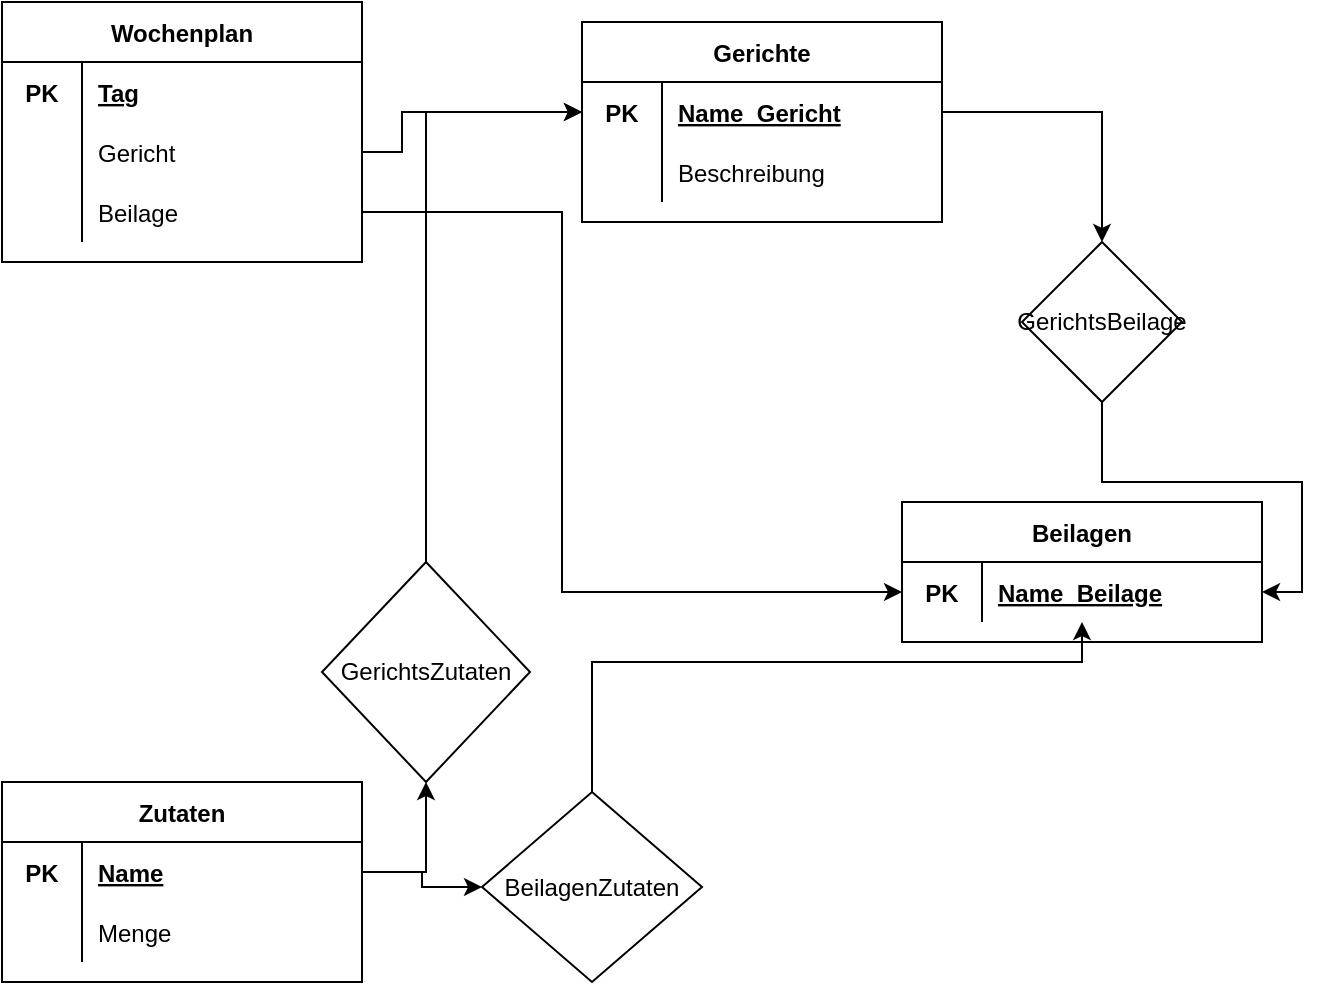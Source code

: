 <mxfile version="16.5.1" type="device"><diagram id="tBaIHV66qL9NWkj0Mmot" name="Seite-1"><mxGraphModel dx="1093" dy="675" grid="1" gridSize="10" guides="1" tooltips="1" connect="1" arrows="1" fold="1" page="1" pageScale="1" pageWidth="827" pageHeight="1169" math="0" shadow="0"><root><mxCell id="0"/><mxCell id="1" parent="0"/><mxCell id="WyME9BlZDxslHSq7Xz40-61" style="edgeStyle=orthogonalEdgeStyle;rounded=0;orthogonalLoop=1;jettySize=auto;html=1;" edge="1" parent="1" source="WyME9BlZDxslHSq7Xz40-6" target="WyME9BlZDxslHSq7Xz40-22"><mxGeometry relative="1" as="geometry"><mxPoint x="440" y="300" as="targetPoint"/></mxGeometry></mxCell><mxCell id="WyME9BlZDxslHSq7Xz40-6" value="GerichtsBeilage" style="rhombus;whiteSpace=wrap;html=1;" vertex="1" parent="1"><mxGeometry x="620" y="200" width="80" height="80" as="geometry"/></mxCell><mxCell id="WyME9BlZDxslHSq7Xz40-8" value="Gerichte" style="shape=table;startSize=30;container=1;collapsible=1;childLayout=tableLayout;fixedRows=1;rowLines=0;fontStyle=1;align=center;resizeLast=1;" vertex="1" parent="1"><mxGeometry x="400" y="90" width="180" height="100" as="geometry"/></mxCell><mxCell id="WyME9BlZDxslHSq7Xz40-9" value="" style="shape=tableRow;horizontal=0;startSize=0;swimlaneHead=0;swimlaneBody=0;fillColor=none;collapsible=0;dropTarget=0;points=[[0,0.5],[1,0.5]];portConstraint=eastwest;top=0;left=0;right=0;bottom=0;" vertex="1" parent="WyME9BlZDxslHSq7Xz40-8"><mxGeometry y="30" width="180" height="30" as="geometry"/></mxCell><mxCell id="WyME9BlZDxslHSq7Xz40-10" value="PK" style="shape=partialRectangle;connectable=0;fillColor=none;top=0;left=0;bottom=0;right=0;fontStyle=1;overflow=hidden;" vertex="1" parent="WyME9BlZDxslHSq7Xz40-9"><mxGeometry width="40" height="30" as="geometry"><mxRectangle width="40" height="30" as="alternateBounds"/></mxGeometry></mxCell><mxCell id="WyME9BlZDxslHSq7Xz40-11" value="Name_Gericht" style="shape=partialRectangle;connectable=0;fillColor=none;top=0;left=0;bottom=0;right=0;align=left;spacingLeft=6;fontStyle=5;overflow=hidden;" vertex="1" parent="WyME9BlZDxslHSq7Xz40-9"><mxGeometry x="40" width="140" height="30" as="geometry"><mxRectangle width="140" height="30" as="alternateBounds"/></mxGeometry></mxCell><mxCell id="WyME9BlZDxslHSq7Xz40-15" value="" style="shape=tableRow;horizontal=0;startSize=0;swimlaneHead=0;swimlaneBody=0;fillColor=none;collapsible=0;dropTarget=0;points=[[0,0.5],[1,0.5]];portConstraint=eastwest;top=0;left=0;right=0;bottom=0;" vertex="1" parent="WyME9BlZDxslHSq7Xz40-8"><mxGeometry y="60" width="180" height="30" as="geometry"/></mxCell><mxCell id="WyME9BlZDxslHSq7Xz40-16" value="" style="shape=partialRectangle;connectable=0;fillColor=none;top=0;left=0;bottom=0;right=0;editable=1;overflow=hidden;" vertex="1" parent="WyME9BlZDxslHSq7Xz40-15"><mxGeometry width="40" height="30" as="geometry"><mxRectangle width="40" height="30" as="alternateBounds"/></mxGeometry></mxCell><mxCell id="WyME9BlZDxslHSq7Xz40-17" value="Beschreibung" style="shape=partialRectangle;connectable=0;fillColor=none;top=0;left=0;bottom=0;right=0;align=left;spacingLeft=6;overflow=hidden;" vertex="1" parent="WyME9BlZDxslHSq7Xz40-15"><mxGeometry x="40" width="140" height="30" as="geometry"><mxRectangle width="140" height="30" as="alternateBounds"/></mxGeometry></mxCell><mxCell id="WyME9BlZDxslHSq7Xz40-21" value="Beilagen" style="shape=table;startSize=30;container=1;collapsible=1;childLayout=tableLayout;fixedRows=1;rowLines=0;fontStyle=1;align=center;resizeLast=1;" vertex="1" parent="1"><mxGeometry x="560" y="330" width="180" height="70" as="geometry"/></mxCell><mxCell id="WyME9BlZDxslHSq7Xz40-22" value="" style="shape=tableRow;horizontal=0;startSize=0;swimlaneHead=0;swimlaneBody=0;fillColor=none;collapsible=0;dropTarget=0;points=[[0,0.5],[1,0.5]];portConstraint=eastwest;top=0;left=0;right=0;bottom=0;" vertex="1" parent="WyME9BlZDxslHSq7Xz40-21"><mxGeometry y="30" width="180" height="30" as="geometry"/></mxCell><mxCell id="WyME9BlZDxslHSq7Xz40-23" value="PK" style="shape=partialRectangle;connectable=0;fillColor=none;top=0;left=0;bottom=0;right=0;fontStyle=1;overflow=hidden;" vertex="1" parent="WyME9BlZDxslHSq7Xz40-22"><mxGeometry width="40" height="30" as="geometry"><mxRectangle width="40" height="30" as="alternateBounds"/></mxGeometry></mxCell><mxCell id="WyME9BlZDxslHSq7Xz40-24" value="Name_Beilage" style="shape=partialRectangle;connectable=0;fillColor=none;top=0;left=0;bottom=0;right=0;align=left;spacingLeft=6;fontStyle=5;overflow=hidden;" vertex="1" parent="WyME9BlZDxslHSq7Xz40-22"><mxGeometry x="40" width="140" height="30" as="geometry"><mxRectangle width="140" height="30" as="alternateBounds"/></mxGeometry></mxCell><mxCell id="WyME9BlZDxslHSq7Xz40-65" value="" style="edgeStyle=orthogonalEdgeStyle;rounded=0;orthogonalLoop=1;jettySize=auto;html=1;" edge="1" parent="1" source="WyME9BlZDxslHSq7Xz40-35" target="WyME9BlZDxslHSq7Xz40-64"><mxGeometry relative="1" as="geometry"/></mxCell><mxCell id="WyME9BlZDxslHSq7Xz40-69" value="" style="edgeStyle=orthogonalEdgeStyle;rounded=0;orthogonalLoop=1;jettySize=auto;html=1;" edge="1" parent="1" source="WyME9BlZDxslHSq7Xz40-35" target="WyME9BlZDxslHSq7Xz40-68"><mxGeometry relative="1" as="geometry"><mxPoint x="334" y="580" as="sourcePoint"/></mxGeometry></mxCell><mxCell id="WyME9BlZDxslHSq7Xz40-34" value="Zutaten" style="shape=table;startSize=30;container=1;collapsible=1;childLayout=tableLayout;fixedRows=1;rowLines=0;fontStyle=1;align=center;resizeLast=1;" vertex="1" parent="1"><mxGeometry x="110" y="470" width="180" height="100" as="geometry"/></mxCell><mxCell id="WyME9BlZDxslHSq7Xz40-35" value="" style="shape=tableRow;horizontal=0;startSize=0;swimlaneHead=0;swimlaneBody=0;fillColor=none;collapsible=0;dropTarget=0;points=[[0,0.5],[1,0.5]];portConstraint=eastwest;top=0;left=0;right=0;bottom=0;" vertex="1" parent="WyME9BlZDxslHSq7Xz40-34"><mxGeometry y="30" width="180" height="30" as="geometry"/></mxCell><mxCell id="WyME9BlZDxslHSq7Xz40-36" value="PK" style="shape=partialRectangle;connectable=0;fillColor=none;top=0;left=0;bottom=0;right=0;fontStyle=1;overflow=hidden;" vertex="1" parent="WyME9BlZDxslHSq7Xz40-35"><mxGeometry width="40" height="30" as="geometry"><mxRectangle width="40" height="30" as="alternateBounds"/></mxGeometry></mxCell><mxCell id="WyME9BlZDxslHSq7Xz40-37" value="Name" style="shape=partialRectangle;connectable=0;fillColor=none;top=0;left=0;bottom=0;right=0;align=left;spacingLeft=6;fontStyle=5;overflow=hidden;" vertex="1" parent="WyME9BlZDxslHSq7Xz40-35"><mxGeometry x="40" width="140" height="30" as="geometry"><mxRectangle width="140" height="30" as="alternateBounds"/></mxGeometry></mxCell><mxCell id="WyME9BlZDxslHSq7Xz40-41" value="" style="shape=tableRow;horizontal=0;startSize=0;swimlaneHead=0;swimlaneBody=0;fillColor=none;collapsible=0;dropTarget=0;points=[[0,0.5],[1,0.5]];portConstraint=eastwest;top=0;left=0;right=0;bottom=0;" vertex="1" parent="WyME9BlZDxslHSq7Xz40-34"><mxGeometry y="60" width="180" height="30" as="geometry"/></mxCell><mxCell id="WyME9BlZDxslHSq7Xz40-42" value="" style="shape=partialRectangle;connectable=0;fillColor=none;top=0;left=0;bottom=0;right=0;editable=1;overflow=hidden;" vertex="1" parent="WyME9BlZDxslHSq7Xz40-41"><mxGeometry width="40" height="30" as="geometry"><mxRectangle width="40" height="30" as="alternateBounds"/></mxGeometry></mxCell><mxCell id="WyME9BlZDxslHSq7Xz40-43" value="Menge" style="shape=partialRectangle;connectable=0;fillColor=none;top=0;left=0;bottom=0;right=0;align=left;spacingLeft=6;overflow=hidden;" vertex="1" parent="WyME9BlZDxslHSq7Xz40-41"><mxGeometry x="40" width="140" height="30" as="geometry"><mxRectangle width="140" height="30" as="alternateBounds"/></mxGeometry></mxCell><mxCell id="WyME9BlZDxslHSq7Xz40-47" value="Wochenplan" style="shape=table;startSize=30;container=1;collapsible=1;childLayout=tableLayout;fixedRows=1;rowLines=0;fontStyle=1;align=center;resizeLast=1;" vertex="1" parent="1"><mxGeometry x="110" y="80" width="180" height="130" as="geometry"/></mxCell><mxCell id="WyME9BlZDxslHSq7Xz40-48" value="" style="shape=tableRow;horizontal=0;startSize=0;swimlaneHead=0;swimlaneBody=0;fillColor=none;collapsible=0;dropTarget=0;points=[[0,0.5],[1,0.5]];portConstraint=eastwest;top=0;left=0;right=0;bottom=0;" vertex="1" parent="WyME9BlZDxslHSq7Xz40-47"><mxGeometry y="30" width="180" height="30" as="geometry"/></mxCell><mxCell id="WyME9BlZDxslHSq7Xz40-49" value="PK" style="shape=partialRectangle;connectable=0;fillColor=none;top=0;left=0;bottom=0;right=0;fontStyle=1;overflow=hidden;" vertex="1" parent="WyME9BlZDxslHSq7Xz40-48"><mxGeometry width="40" height="30" as="geometry"><mxRectangle width="40" height="30" as="alternateBounds"/></mxGeometry></mxCell><mxCell id="WyME9BlZDxslHSq7Xz40-50" value="Tag" style="shape=partialRectangle;connectable=0;fillColor=none;top=0;left=0;bottom=0;right=0;align=left;spacingLeft=6;fontStyle=5;overflow=hidden;" vertex="1" parent="WyME9BlZDxslHSq7Xz40-48"><mxGeometry x="40" width="140" height="30" as="geometry"><mxRectangle width="140" height="30" as="alternateBounds"/></mxGeometry></mxCell><mxCell id="WyME9BlZDxslHSq7Xz40-54" value="" style="shape=tableRow;horizontal=0;startSize=0;swimlaneHead=0;swimlaneBody=0;fillColor=none;collapsible=0;dropTarget=0;points=[[0,0.5],[1,0.5]];portConstraint=eastwest;top=0;left=0;right=0;bottom=0;" vertex="1" parent="WyME9BlZDxslHSq7Xz40-47"><mxGeometry y="60" width="180" height="30" as="geometry"/></mxCell><mxCell id="WyME9BlZDxslHSq7Xz40-55" value="" style="shape=partialRectangle;connectable=0;fillColor=none;top=0;left=0;bottom=0;right=0;editable=1;overflow=hidden;" vertex="1" parent="WyME9BlZDxslHSq7Xz40-54"><mxGeometry width="40" height="30" as="geometry"><mxRectangle width="40" height="30" as="alternateBounds"/></mxGeometry></mxCell><mxCell id="WyME9BlZDxslHSq7Xz40-56" value="Gericht" style="shape=partialRectangle;connectable=0;fillColor=none;top=0;left=0;bottom=0;right=0;align=left;spacingLeft=6;overflow=hidden;" vertex="1" parent="WyME9BlZDxslHSq7Xz40-54"><mxGeometry x="40" width="140" height="30" as="geometry"><mxRectangle width="140" height="30" as="alternateBounds"/></mxGeometry></mxCell><mxCell id="WyME9BlZDxslHSq7Xz40-57" value="" style="shape=tableRow;horizontal=0;startSize=0;swimlaneHead=0;swimlaneBody=0;fillColor=none;collapsible=0;dropTarget=0;points=[[0,0.5],[1,0.5]];portConstraint=eastwest;top=0;left=0;right=0;bottom=0;" vertex="1" parent="WyME9BlZDxslHSq7Xz40-47"><mxGeometry y="90" width="180" height="30" as="geometry"/></mxCell><mxCell id="WyME9BlZDxslHSq7Xz40-58" value="" style="shape=partialRectangle;connectable=0;fillColor=none;top=0;left=0;bottom=0;right=0;editable=1;overflow=hidden;" vertex="1" parent="WyME9BlZDxslHSq7Xz40-57"><mxGeometry width="40" height="30" as="geometry"><mxRectangle width="40" height="30" as="alternateBounds"/></mxGeometry></mxCell><mxCell id="WyME9BlZDxslHSq7Xz40-59" value="Beilage" style="shape=partialRectangle;connectable=0;fillColor=none;top=0;left=0;bottom=0;right=0;align=left;spacingLeft=6;overflow=hidden;" vertex="1" parent="WyME9BlZDxslHSq7Xz40-57"><mxGeometry x="40" width="140" height="30" as="geometry"><mxRectangle width="140" height="30" as="alternateBounds"/></mxGeometry></mxCell><mxCell id="WyME9BlZDxslHSq7Xz40-60" style="edgeStyle=orthogonalEdgeStyle;rounded=0;orthogonalLoop=1;jettySize=auto;html=1;" edge="1" parent="1" source="WyME9BlZDxslHSq7Xz40-9" target="WyME9BlZDxslHSq7Xz40-6"><mxGeometry relative="1" as="geometry"/></mxCell><mxCell id="WyME9BlZDxslHSq7Xz40-66" style="edgeStyle=orthogonalEdgeStyle;rounded=0;orthogonalLoop=1;jettySize=auto;html=1;exitX=0.5;exitY=0;exitDx=0;exitDy=0;" edge="1" parent="1" source="WyME9BlZDxslHSq7Xz40-64" target="WyME9BlZDxslHSq7Xz40-22"><mxGeometry relative="1" as="geometry"><Array as="points"><mxPoint x="405" y="410"/><mxPoint x="650" y="410"/></Array></mxGeometry></mxCell><mxCell id="WyME9BlZDxslHSq7Xz40-64" value="&lt;span style=&quot;font-weight: normal&quot;&gt;BeilagenZutaten&lt;/span&gt;" style="rhombus;whiteSpace=wrap;html=1;startSize=30;fontStyle=1;" vertex="1" parent="1"><mxGeometry x="350" y="475" width="110" height="95" as="geometry"/></mxCell><mxCell id="WyME9BlZDxslHSq7Xz40-70" style="edgeStyle=orthogonalEdgeStyle;rounded=0;orthogonalLoop=1;jettySize=auto;html=1;exitX=0.5;exitY=0;exitDx=0;exitDy=0;" edge="1" parent="1" source="WyME9BlZDxslHSq7Xz40-68" target="WyME9BlZDxslHSq7Xz40-9"><mxGeometry relative="1" as="geometry"/></mxCell><mxCell id="WyME9BlZDxslHSq7Xz40-68" value="&lt;span style=&quot;font-weight: normal&quot;&gt;GerichtsZutaten&lt;/span&gt;" style="rhombus;whiteSpace=wrap;html=1;startSize=30;fontStyle=1;" vertex="1" parent="1"><mxGeometry x="270" y="360" width="104" height="110" as="geometry"/></mxCell><mxCell id="WyME9BlZDxslHSq7Xz40-71" style="edgeStyle=orthogonalEdgeStyle;rounded=0;orthogonalLoop=1;jettySize=auto;html=1;" edge="1" parent="1" source="WyME9BlZDxslHSq7Xz40-54" target="WyME9BlZDxslHSq7Xz40-9"><mxGeometry relative="1" as="geometry"><mxPoint x="230" y="135" as="sourcePoint"/><Array as="points"><mxPoint x="310" y="155"/><mxPoint x="310" y="135"/></Array></mxGeometry></mxCell><mxCell id="WyME9BlZDxslHSq7Xz40-72" style="edgeStyle=orthogonalEdgeStyle;rounded=0;orthogonalLoop=1;jettySize=auto;html=1;" edge="1" parent="1" source="WyME9BlZDxslHSq7Xz40-57" target="WyME9BlZDxslHSq7Xz40-22"><mxGeometry relative="1" as="geometry"><Array as="points"><mxPoint x="390" y="185"/><mxPoint x="390" y="375"/></Array></mxGeometry></mxCell></root></mxGraphModel></diagram></mxfile>